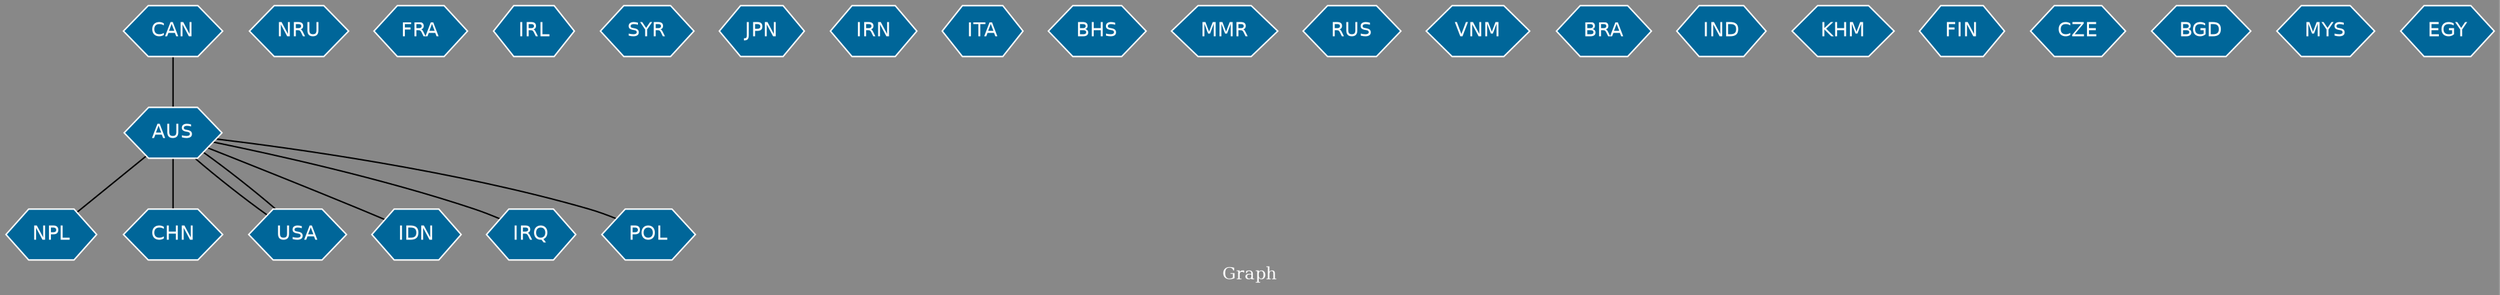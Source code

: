 // Countries together in item graph
graph {
	graph [bgcolor="#888888" fontcolor=white fontsize=12 label="Graph" outputorder=edgesfirst overlap=prism]
	node [color=white fillcolor="#006699" fontcolor=white fontname=Helvetica shape=hexagon style=filled]
	edge [arrowhead=open color=black fontcolor=white fontname=Courier fontsize=12]
		AUS [label=AUS]
		CAN [label=CAN]
		NRU [label=NRU]
		FRA [label=FRA]
		IRL [label=IRL]
		NPL [label=NPL]
		SYR [label=SYR]
		JPN [label=JPN]
		IRN [label=IRN]
		ITA [label=ITA]
		BHS [label=BHS]
		CHN [label=CHN]
		MMR [label=MMR]
		RUS [label=RUS]
		USA [label=USA]
		VNM [label=VNM]
		IDN [label=IDN]
		BRA [label=BRA]
		IRQ [label=IRQ]
		POL [label=POL]
		IND [label=IND]
		KHM [label=KHM]
		FIN [label=FIN]
		CZE [label=CZE]
		BGD [label=BGD]
		MYS [label=MYS]
		EGY [label=EGY]
			USA -- AUS [weight=1]
			AUS -- CHN [weight=1]
			AUS -- IDN [weight=1]
			AUS -- USA [weight=1]
			AUS -- IRQ [weight=1]
			AUS -- POL [weight=1]
			CAN -- AUS [weight=1]
			AUS -- NPL [weight=5]
}